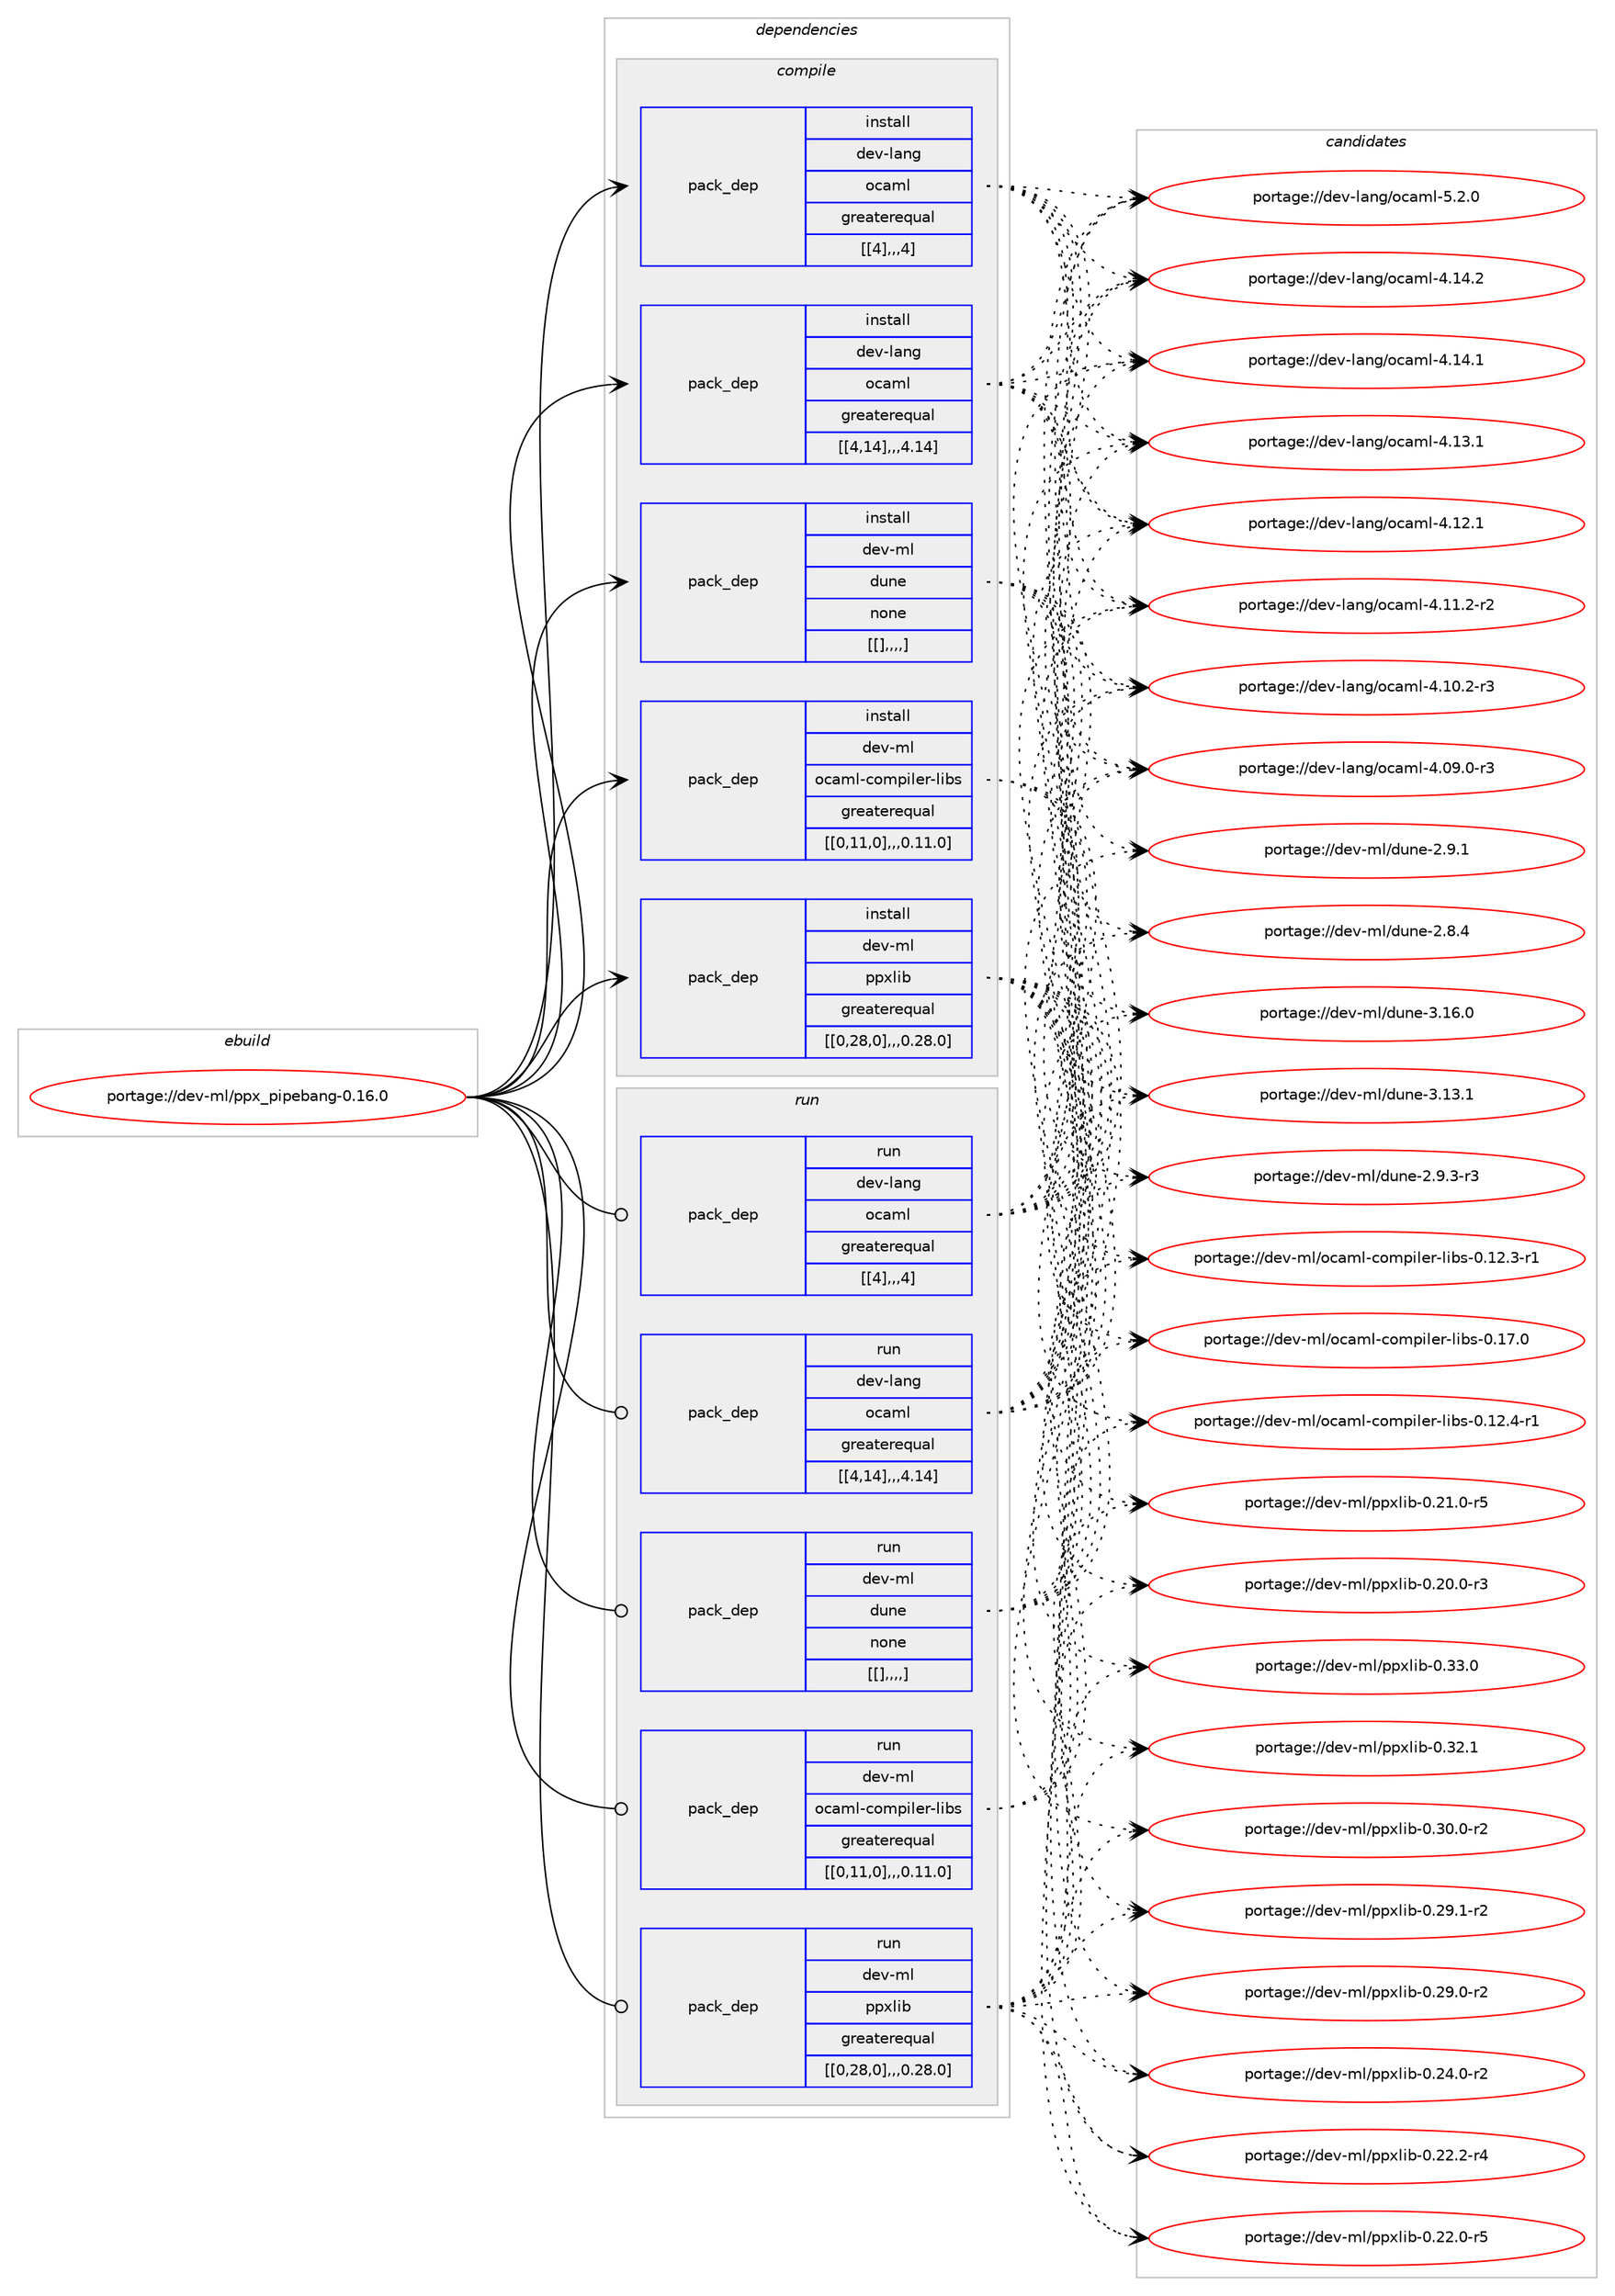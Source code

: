 digraph prolog {

# *************
# Graph options
# *************

newrank=true;
concentrate=true;
compound=true;
graph [rankdir=LR,fontname=Helvetica,fontsize=10,ranksep=1.5];#, ranksep=2.5, nodesep=0.2];
edge  [arrowhead=vee];
node  [fontname=Helvetica,fontsize=10];

# **********
# The ebuild
# **********

subgraph cluster_leftcol {
color=gray;
label=<<i>ebuild</i>>;
id [label="portage://dev-ml/ppx_pipebang-0.16.0", color=red, width=4, href="../dev-ml/ppx_pipebang-0.16.0.svg"];
}

# ****************
# The dependencies
# ****************

subgraph cluster_midcol {
color=gray;
label=<<i>dependencies</i>>;
subgraph cluster_compile {
fillcolor="#eeeeee";
style=filled;
label=<<i>compile</i>>;
subgraph pack94450 {
dependency127345 [label=<<TABLE BORDER="0" CELLBORDER="1" CELLSPACING="0" CELLPADDING="4" WIDTH="220"><TR><TD ROWSPAN="6" CELLPADDING="30">pack_dep</TD></TR><TR><TD WIDTH="110">install</TD></TR><TR><TD>dev-lang</TD></TR><TR><TD>ocaml</TD></TR><TR><TD>greaterequal</TD></TR><TR><TD>[[4],,,4]</TD></TR></TABLE>>, shape=none, color=blue];
}
id:e -> dependency127345:w [weight=20,style="solid",arrowhead="vee"];
subgraph pack94476 {
dependency127390 [label=<<TABLE BORDER="0" CELLBORDER="1" CELLSPACING="0" CELLPADDING="4" WIDTH="220"><TR><TD ROWSPAN="6" CELLPADDING="30">pack_dep</TD></TR><TR><TD WIDTH="110">install</TD></TR><TR><TD>dev-lang</TD></TR><TR><TD>ocaml</TD></TR><TR><TD>greaterequal</TD></TR><TR><TD>[[4,14],,,4.14]</TD></TR></TABLE>>, shape=none, color=blue];
}
id:e -> dependency127390:w [weight=20,style="solid",arrowhead="vee"];
subgraph pack94504 {
dependency127423 [label=<<TABLE BORDER="0" CELLBORDER="1" CELLSPACING="0" CELLPADDING="4" WIDTH="220"><TR><TD ROWSPAN="6" CELLPADDING="30">pack_dep</TD></TR><TR><TD WIDTH="110">install</TD></TR><TR><TD>dev-ml</TD></TR><TR><TD>dune</TD></TR><TR><TD>none</TD></TR><TR><TD>[[],,,,]</TD></TR></TABLE>>, shape=none, color=blue];
}
id:e -> dependency127423:w [weight=20,style="solid",arrowhead="vee"];
subgraph pack94651 {
dependency127612 [label=<<TABLE BORDER="0" CELLBORDER="1" CELLSPACING="0" CELLPADDING="4" WIDTH="220"><TR><TD ROWSPAN="6" CELLPADDING="30">pack_dep</TD></TR><TR><TD WIDTH="110">install</TD></TR><TR><TD>dev-ml</TD></TR><TR><TD>ocaml-compiler-libs</TD></TR><TR><TD>greaterequal</TD></TR><TR><TD>[[0,11,0],,,0.11.0]</TD></TR></TABLE>>, shape=none, color=blue];
}
id:e -> dependency127612:w [weight=20,style="solid",arrowhead="vee"];
subgraph pack94731 {
dependency127631 [label=<<TABLE BORDER="0" CELLBORDER="1" CELLSPACING="0" CELLPADDING="4" WIDTH="220"><TR><TD ROWSPAN="6" CELLPADDING="30">pack_dep</TD></TR><TR><TD WIDTH="110">install</TD></TR><TR><TD>dev-ml</TD></TR><TR><TD>ppxlib</TD></TR><TR><TD>greaterequal</TD></TR><TR><TD>[[0,28,0],,,0.28.0]</TD></TR></TABLE>>, shape=none, color=blue];
}
id:e -> dependency127631:w [weight=20,style="solid",arrowhead="vee"];
}
subgraph cluster_compileandrun {
fillcolor="#eeeeee";
style=filled;
label=<<i>compile and run</i>>;
}
subgraph cluster_run {
fillcolor="#eeeeee";
style=filled;
label=<<i>run</i>>;
subgraph pack94734 {
dependency127688 [label=<<TABLE BORDER="0" CELLBORDER="1" CELLSPACING="0" CELLPADDING="4" WIDTH="220"><TR><TD ROWSPAN="6" CELLPADDING="30">pack_dep</TD></TR><TR><TD WIDTH="110">run</TD></TR><TR><TD>dev-lang</TD></TR><TR><TD>ocaml</TD></TR><TR><TD>greaterequal</TD></TR><TR><TD>[[4],,,4]</TD></TR></TABLE>>, shape=none, color=blue];
}
id:e -> dependency127688:w [weight=20,style="solid",arrowhead="odot"];
subgraph pack94834 {
dependency127764 [label=<<TABLE BORDER="0" CELLBORDER="1" CELLSPACING="0" CELLPADDING="4" WIDTH="220"><TR><TD ROWSPAN="6" CELLPADDING="30">pack_dep</TD></TR><TR><TD WIDTH="110">run</TD></TR><TR><TD>dev-lang</TD></TR><TR><TD>ocaml</TD></TR><TR><TD>greaterequal</TD></TR><TR><TD>[[4,14],,,4.14]</TD></TR></TABLE>>, shape=none, color=blue];
}
id:e -> dependency127764:w [weight=20,style="solid",arrowhead="odot"];
subgraph pack94866 {
dependency127769 [label=<<TABLE BORDER="0" CELLBORDER="1" CELLSPACING="0" CELLPADDING="4" WIDTH="220"><TR><TD ROWSPAN="6" CELLPADDING="30">pack_dep</TD></TR><TR><TD WIDTH="110">run</TD></TR><TR><TD>dev-ml</TD></TR><TR><TD>dune</TD></TR><TR><TD>none</TD></TR><TR><TD>[[],,,,]</TD></TR></TABLE>>, shape=none, color=blue];
}
id:e -> dependency127769:w [weight=20,style="solid",arrowhead="odot"];
subgraph pack94869 {
dependency127774 [label=<<TABLE BORDER="0" CELLBORDER="1" CELLSPACING="0" CELLPADDING="4" WIDTH="220"><TR><TD ROWSPAN="6" CELLPADDING="30">pack_dep</TD></TR><TR><TD WIDTH="110">run</TD></TR><TR><TD>dev-ml</TD></TR><TR><TD>ocaml-compiler-libs</TD></TR><TR><TD>greaterequal</TD></TR><TR><TD>[[0,11,0],,,0.11.0]</TD></TR></TABLE>>, shape=none, color=blue];
}
id:e -> dependency127774:w [weight=20,style="solid",arrowhead="odot"];
subgraph pack94888 {
dependency127809 [label=<<TABLE BORDER="0" CELLBORDER="1" CELLSPACING="0" CELLPADDING="4" WIDTH="220"><TR><TD ROWSPAN="6" CELLPADDING="30">pack_dep</TD></TR><TR><TD WIDTH="110">run</TD></TR><TR><TD>dev-ml</TD></TR><TR><TD>ppxlib</TD></TR><TR><TD>greaterequal</TD></TR><TR><TD>[[0,28,0],,,0.28.0]</TD></TR></TABLE>>, shape=none, color=blue];
}
id:e -> dependency127809:w [weight=20,style="solid",arrowhead="odot"];
}
}

# **************
# The candidates
# **************

subgraph cluster_choices {
rank=same;
color=gray;
label=<<i>candidates</i>>;

subgraph choice94138 {
color=black;
nodesep=1;
choice1001011184510897110103471119997109108455346504648 [label="portage://dev-lang/ocaml-5.2.0", color=red, width=4,href="../dev-lang/ocaml-5.2.0.svg"];
choice100101118451089711010347111999710910845524649524650 [label="portage://dev-lang/ocaml-4.14.2", color=red, width=4,href="../dev-lang/ocaml-4.14.2.svg"];
choice100101118451089711010347111999710910845524649524649 [label="portage://dev-lang/ocaml-4.14.1", color=red, width=4,href="../dev-lang/ocaml-4.14.1.svg"];
choice100101118451089711010347111999710910845524649514649 [label="portage://dev-lang/ocaml-4.13.1", color=red, width=4,href="../dev-lang/ocaml-4.13.1.svg"];
choice100101118451089711010347111999710910845524649504649 [label="portage://dev-lang/ocaml-4.12.1", color=red, width=4,href="../dev-lang/ocaml-4.12.1.svg"];
choice1001011184510897110103471119997109108455246494946504511450 [label="portage://dev-lang/ocaml-4.11.2-r2", color=red, width=4,href="../dev-lang/ocaml-4.11.2-r2.svg"];
choice1001011184510897110103471119997109108455246494846504511451 [label="portage://dev-lang/ocaml-4.10.2-r3", color=red, width=4,href="../dev-lang/ocaml-4.10.2-r3.svg"];
choice1001011184510897110103471119997109108455246485746484511451 [label="portage://dev-lang/ocaml-4.09.0-r3", color=red, width=4,href="../dev-lang/ocaml-4.09.0-r3.svg"];
dependency127345:e -> choice1001011184510897110103471119997109108455346504648:w [style=dotted,weight="100"];
dependency127345:e -> choice100101118451089711010347111999710910845524649524650:w [style=dotted,weight="100"];
dependency127345:e -> choice100101118451089711010347111999710910845524649524649:w [style=dotted,weight="100"];
dependency127345:e -> choice100101118451089711010347111999710910845524649514649:w [style=dotted,weight="100"];
dependency127345:e -> choice100101118451089711010347111999710910845524649504649:w [style=dotted,weight="100"];
dependency127345:e -> choice1001011184510897110103471119997109108455246494946504511450:w [style=dotted,weight="100"];
dependency127345:e -> choice1001011184510897110103471119997109108455246494846504511451:w [style=dotted,weight="100"];
dependency127345:e -> choice1001011184510897110103471119997109108455246485746484511451:w [style=dotted,weight="100"];
}
subgraph choice94159 {
color=black;
nodesep=1;
choice1001011184510897110103471119997109108455346504648 [label="portage://dev-lang/ocaml-5.2.0", color=red, width=4,href="../dev-lang/ocaml-5.2.0.svg"];
choice100101118451089711010347111999710910845524649524650 [label="portage://dev-lang/ocaml-4.14.2", color=red, width=4,href="../dev-lang/ocaml-4.14.2.svg"];
choice100101118451089711010347111999710910845524649524649 [label="portage://dev-lang/ocaml-4.14.1", color=red, width=4,href="../dev-lang/ocaml-4.14.1.svg"];
choice100101118451089711010347111999710910845524649514649 [label="portage://dev-lang/ocaml-4.13.1", color=red, width=4,href="../dev-lang/ocaml-4.13.1.svg"];
choice100101118451089711010347111999710910845524649504649 [label="portage://dev-lang/ocaml-4.12.1", color=red, width=4,href="../dev-lang/ocaml-4.12.1.svg"];
choice1001011184510897110103471119997109108455246494946504511450 [label="portage://dev-lang/ocaml-4.11.2-r2", color=red, width=4,href="../dev-lang/ocaml-4.11.2-r2.svg"];
choice1001011184510897110103471119997109108455246494846504511451 [label="portage://dev-lang/ocaml-4.10.2-r3", color=red, width=4,href="../dev-lang/ocaml-4.10.2-r3.svg"];
choice1001011184510897110103471119997109108455246485746484511451 [label="portage://dev-lang/ocaml-4.09.0-r3", color=red, width=4,href="../dev-lang/ocaml-4.09.0-r3.svg"];
dependency127390:e -> choice1001011184510897110103471119997109108455346504648:w [style=dotted,weight="100"];
dependency127390:e -> choice100101118451089711010347111999710910845524649524650:w [style=dotted,weight="100"];
dependency127390:e -> choice100101118451089711010347111999710910845524649524649:w [style=dotted,weight="100"];
dependency127390:e -> choice100101118451089711010347111999710910845524649514649:w [style=dotted,weight="100"];
dependency127390:e -> choice100101118451089711010347111999710910845524649504649:w [style=dotted,weight="100"];
dependency127390:e -> choice1001011184510897110103471119997109108455246494946504511450:w [style=dotted,weight="100"];
dependency127390:e -> choice1001011184510897110103471119997109108455246494846504511451:w [style=dotted,weight="100"];
dependency127390:e -> choice1001011184510897110103471119997109108455246485746484511451:w [style=dotted,weight="100"];
}
subgraph choice94172 {
color=black;
nodesep=1;
choice100101118451091084710011711010145514649544648 [label="portage://dev-ml/dune-3.16.0", color=red, width=4,href="../dev-ml/dune-3.16.0.svg"];
choice100101118451091084710011711010145514649514649 [label="portage://dev-ml/dune-3.13.1", color=red, width=4,href="../dev-ml/dune-3.13.1.svg"];
choice10010111845109108471001171101014550465746514511451 [label="portage://dev-ml/dune-2.9.3-r3", color=red, width=4,href="../dev-ml/dune-2.9.3-r3.svg"];
choice1001011184510910847100117110101455046574649 [label="portage://dev-ml/dune-2.9.1", color=red, width=4,href="../dev-ml/dune-2.9.1.svg"];
choice1001011184510910847100117110101455046564652 [label="portage://dev-ml/dune-2.8.4", color=red, width=4,href="../dev-ml/dune-2.8.4.svg"];
dependency127423:e -> choice100101118451091084710011711010145514649544648:w [style=dotted,weight="100"];
dependency127423:e -> choice100101118451091084710011711010145514649514649:w [style=dotted,weight="100"];
dependency127423:e -> choice10010111845109108471001171101014550465746514511451:w [style=dotted,weight="100"];
dependency127423:e -> choice1001011184510910847100117110101455046574649:w [style=dotted,weight="100"];
dependency127423:e -> choice1001011184510910847100117110101455046564652:w [style=dotted,weight="100"];
}
subgraph choice94199 {
color=black;
nodesep=1;
choice100101118451091084711199971091084599111109112105108101114451081059811545484649554648 [label="portage://dev-ml/ocaml-compiler-libs-0.17.0", color=red, width=4,href="../dev-ml/ocaml-compiler-libs-0.17.0.svg"];
choice1001011184510910847111999710910845991111091121051081011144510810598115454846495046524511449 [label="portage://dev-ml/ocaml-compiler-libs-0.12.4-r1", color=red, width=4,href="../dev-ml/ocaml-compiler-libs-0.12.4-r1.svg"];
choice1001011184510910847111999710910845991111091121051081011144510810598115454846495046514511449 [label="portage://dev-ml/ocaml-compiler-libs-0.12.3-r1", color=red, width=4,href="../dev-ml/ocaml-compiler-libs-0.12.3-r1.svg"];
dependency127612:e -> choice100101118451091084711199971091084599111109112105108101114451081059811545484649554648:w [style=dotted,weight="100"];
dependency127612:e -> choice1001011184510910847111999710910845991111091121051081011144510810598115454846495046524511449:w [style=dotted,weight="100"];
dependency127612:e -> choice1001011184510910847111999710910845991111091121051081011144510810598115454846495046514511449:w [style=dotted,weight="100"];
}
subgraph choice94266 {
color=black;
nodesep=1;
choice10010111845109108471121121201081059845484651514648 [label="portage://dev-ml/ppxlib-0.33.0", color=red, width=4,href="../dev-ml/ppxlib-0.33.0.svg"];
choice10010111845109108471121121201081059845484651504649 [label="portage://dev-ml/ppxlib-0.32.1", color=red, width=4,href="../dev-ml/ppxlib-0.32.1.svg"];
choice100101118451091084711211212010810598454846514846484511450 [label="portage://dev-ml/ppxlib-0.30.0-r2", color=red, width=4,href="../dev-ml/ppxlib-0.30.0-r2.svg"];
choice100101118451091084711211212010810598454846505746494511450 [label="portage://dev-ml/ppxlib-0.29.1-r2", color=red, width=4,href="../dev-ml/ppxlib-0.29.1-r2.svg"];
choice100101118451091084711211212010810598454846505746484511450 [label="portage://dev-ml/ppxlib-0.29.0-r2", color=red, width=4,href="../dev-ml/ppxlib-0.29.0-r2.svg"];
choice100101118451091084711211212010810598454846505246484511450 [label="portage://dev-ml/ppxlib-0.24.0-r2", color=red, width=4,href="../dev-ml/ppxlib-0.24.0-r2.svg"];
choice100101118451091084711211212010810598454846505046504511452 [label="portage://dev-ml/ppxlib-0.22.2-r4", color=red, width=4,href="../dev-ml/ppxlib-0.22.2-r4.svg"];
choice100101118451091084711211212010810598454846505046484511453 [label="portage://dev-ml/ppxlib-0.22.0-r5", color=red, width=4,href="../dev-ml/ppxlib-0.22.0-r5.svg"];
choice100101118451091084711211212010810598454846504946484511453 [label="portage://dev-ml/ppxlib-0.21.0-r5", color=red, width=4,href="../dev-ml/ppxlib-0.21.0-r5.svg"];
choice100101118451091084711211212010810598454846504846484511451 [label="portage://dev-ml/ppxlib-0.20.0-r3", color=red, width=4,href="../dev-ml/ppxlib-0.20.0-r3.svg"];
dependency127631:e -> choice10010111845109108471121121201081059845484651514648:w [style=dotted,weight="100"];
dependency127631:e -> choice10010111845109108471121121201081059845484651504649:w [style=dotted,weight="100"];
dependency127631:e -> choice100101118451091084711211212010810598454846514846484511450:w [style=dotted,weight="100"];
dependency127631:e -> choice100101118451091084711211212010810598454846505746494511450:w [style=dotted,weight="100"];
dependency127631:e -> choice100101118451091084711211212010810598454846505746484511450:w [style=dotted,weight="100"];
dependency127631:e -> choice100101118451091084711211212010810598454846505246484511450:w [style=dotted,weight="100"];
dependency127631:e -> choice100101118451091084711211212010810598454846505046504511452:w [style=dotted,weight="100"];
dependency127631:e -> choice100101118451091084711211212010810598454846505046484511453:w [style=dotted,weight="100"];
dependency127631:e -> choice100101118451091084711211212010810598454846504946484511453:w [style=dotted,weight="100"];
dependency127631:e -> choice100101118451091084711211212010810598454846504846484511451:w [style=dotted,weight="100"];
}
subgraph choice94275 {
color=black;
nodesep=1;
choice1001011184510897110103471119997109108455346504648 [label="portage://dev-lang/ocaml-5.2.0", color=red, width=4,href="../dev-lang/ocaml-5.2.0.svg"];
choice100101118451089711010347111999710910845524649524650 [label="portage://dev-lang/ocaml-4.14.2", color=red, width=4,href="../dev-lang/ocaml-4.14.2.svg"];
choice100101118451089711010347111999710910845524649524649 [label="portage://dev-lang/ocaml-4.14.1", color=red, width=4,href="../dev-lang/ocaml-4.14.1.svg"];
choice100101118451089711010347111999710910845524649514649 [label="portage://dev-lang/ocaml-4.13.1", color=red, width=4,href="../dev-lang/ocaml-4.13.1.svg"];
choice100101118451089711010347111999710910845524649504649 [label="portage://dev-lang/ocaml-4.12.1", color=red, width=4,href="../dev-lang/ocaml-4.12.1.svg"];
choice1001011184510897110103471119997109108455246494946504511450 [label="portage://dev-lang/ocaml-4.11.2-r2", color=red, width=4,href="../dev-lang/ocaml-4.11.2-r2.svg"];
choice1001011184510897110103471119997109108455246494846504511451 [label="portage://dev-lang/ocaml-4.10.2-r3", color=red, width=4,href="../dev-lang/ocaml-4.10.2-r3.svg"];
choice1001011184510897110103471119997109108455246485746484511451 [label="portage://dev-lang/ocaml-4.09.0-r3", color=red, width=4,href="../dev-lang/ocaml-4.09.0-r3.svg"];
dependency127688:e -> choice1001011184510897110103471119997109108455346504648:w [style=dotted,weight="100"];
dependency127688:e -> choice100101118451089711010347111999710910845524649524650:w [style=dotted,weight="100"];
dependency127688:e -> choice100101118451089711010347111999710910845524649524649:w [style=dotted,weight="100"];
dependency127688:e -> choice100101118451089711010347111999710910845524649514649:w [style=dotted,weight="100"];
dependency127688:e -> choice100101118451089711010347111999710910845524649504649:w [style=dotted,weight="100"];
dependency127688:e -> choice1001011184510897110103471119997109108455246494946504511450:w [style=dotted,weight="100"];
dependency127688:e -> choice1001011184510897110103471119997109108455246494846504511451:w [style=dotted,weight="100"];
dependency127688:e -> choice1001011184510897110103471119997109108455246485746484511451:w [style=dotted,weight="100"];
}
subgraph choice94414 {
color=black;
nodesep=1;
choice1001011184510897110103471119997109108455346504648 [label="portage://dev-lang/ocaml-5.2.0", color=red, width=4,href="../dev-lang/ocaml-5.2.0.svg"];
choice100101118451089711010347111999710910845524649524650 [label="portage://dev-lang/ocaml-4.14.2", color=red, width=4,href="../dev-lang/ocaml-4.14.2.svg"];
choice100101118451089711010347111999710910845524649524649 [label="portage://dev-lang/ocaml-4.14.1", color=red, width=4,href="../dev-lang/ocaml-4.14.1.svg"];
choice100101118451089711010347111999710910845524649514649 [label="portage://dev-lang/ocaml-4.13.1", color=red, width=4,href="../dev-lang/ocaml-4.13.1.svg"];
choice100101118451089711010347111999710910845524649504649 [label="portage://dev-lang/ocaml-4.12.1", color=red, width=4,href="../dev-lang/ocaml-4.12.1.svg"];
choice1001011184510897110103471119997109108455246494946504511450 [label="portage://dev-lang/ocaml-4.11.2-r2", color=red, width=4,href="../dev-lang/ocaml-4.11.2-r2.svg"];
choice1001011184510897110103471119997109108455246494846504511451 [label="portage://dev-lang/ocaml-4.10.2-r3", color=red, width=4,href="../dev-lang/ocaml-4.10.2-r3.svg"];
choice1001011184510897110103471119997109108455246485746484511451 [label="portage://dev-lang/ocaml-4.09.0-r3", color=red, width=4,href="../dev-lang/ocaml-4.09.0-r3.svg"];
dependency127764:e -> choice1001011184510897110103471119997109108455346504648:w [style=dotted,weight="100"];
dependency127764:e -> choice100101118451089711010347111999710910845524649524650:w [style=dotted,weight="100"];
dependency127764:e -> choice100101118451089711010347111999710910845524649524649:w [style=dotted,weight="100"];
dependency127764:e -> choice100101118451089711010347111999710910845524649514649:w [style=dotted,weight="100"];
dependency127764:e -> choice100101118451089711010347111999710910845524649504649:w [style=dotted,weight="100"];
dependency127764:e -> choice1001011184510897110103471119997109108455246494946504511450:w [style=dotted,weight="100"];
dependency127764:e -> choice1001011184510897110103471119997109108455246494846504511451:w [style=dotted,weight="100"];
dependency127764:e -> choice1001011184510897110103471119997109108455246485746484511451:w [style=dotted,weight="100"];
}
subgraph choice94425 {
color=black;
nodesep=1;
choice100101118451091084710011711010145514649544648 [label="portage://dev-ml/dune-3.16.0", color=red, width=4,href="../dev-ml/dune-3.16.0.svg"];
choice100101118451091084710011711010145514649514649 [label="portage://dev-ml/dune-3.13.1", color=red, width=4,href="../dev-ml/dune-3.13.1.svg"];
choice10010111845109108471001171101014550465746514511451 [label="portage://dev-ml/dune-2.9.3-r3", color=red, width=4,href="../dev-ml/dune-2.9.3-r3.svg"];
choice1001011184510910847100117110101455046574649 [label="portage://dev-ml/dune-2.9.1", color=red, width=4,href="../dev-ml/dune-2.9.1.svg"];
choice1001011184510910847100117110101455046564652 [label="portage://dev-ml/dune-2.8.4", color=red, width=4,href="../dev-ml/dune-2.8.4.svg"];
dependency127769:e -> choice100101118451091084710011711010145514649544648:w [style=dotted,weight="100"];
dependency127769:e -> choice100101118451091084710011711010145514649514649:w [style=dotted,weight="100"];
dependency127769:e -> choice10010111845109108471001171101014550465746514511451:w [style=dotted,weight="100"];
dependency127769:e -> choice1001011184510910847100117110101455046574649:w [style=dotted,weight="100"];
dependency127769:e -> choice1001011184510910847100117110101455046564652:w [style=dotted,weight="100"];
}
subgraph choice94436 {
color=black;
nodesep=1;
choice100101118451091084711199971091084599111109112105108101114451081059811545484649554648 [label="portage://dev-ml/ocaml-compiler-libs-0.17.0", color=red, width=4,href="../dev-ml/ocaml-compiler-libs-0.17.0.svg"];
choice1001011184510910847111999710910845991111091121051081011144510810598115454846495046524511449 [label="portage://dev-ml/ocaml-compiler-libs-0.12.4-r1", color=red, width=4,href="../dev-ml/ocaml-compiler-libs-0.12.4-r1.svg"];
choice1001011184510910847111999710910845991111091121051081011144510810598115454846495046514511449 [label="portage://dev-ml/ocaml-compiler-libs-0.12.3-r1", color=red, width=4,href="../dev-ml/ocaml-compiler-libs-0.12.3-r1.svg"];
dependency127774:e -> choice100101118451091084711199971091084599111109112105108101114451081059811545484649554648:w [style=dotted,weight="100"];
dependency127774:e -> choice1001011184510910847111999710910845991111091121051081011144510810598115454846495046524511449:w [style=dotted,weight="100"];
dependency127774:e -> choice1001011184510910847111999710910845991111091121051081011144510810598115454846495046514511449:w [style=dotted,weight="100"];
}
subgraph choice94445 {
color=black;
nodesep=1;
choice10010111845109108471121121201081059845484651514648 [label="portage://dev-ml/ppxlib-0.33.0", color=red, width=4,href="../dev-ml/ppxlib-0.33.0.svg"];
choice10010111845109108471121121201081059845484651504649 [label="portage://dev-ml/ppxlib-0.32.1", color=red, width=4,href="../dev-ml/ppxlib-0.32.1.svg"];
choice100101118451091084711211212010810598454846514846484511450 [label="portage://dev-ml/ppxlib-0.30.0-r2", color=red, width=4,href="../dev-ml/ppxlib-0.30.0-r2.svg"];
choice100101118451091084711211212010810598454846505746494511450 [label="portage://dev-ml/ppxlib-0.29.1-r2", color=red, width=4,href="../dev-ml/ppxlib-0.29.1-r2.svg"];
choice100101118451091084711211212010810598454846505746484511450 [label="portage://dev-ml/ppxlib-0.29.0-r2", color=red, width=4,href="../dev-ml/ppxlib-0.29.0-r2.svg"];
choice100101118451091084711211212010810598454846505246484511450 [label="portage://dev-ml/ppxlib-0.24.0-r2", color=red, width=4,href="../dev-ml/ppxlib-0.24.0-r2.svg"];
choice100101118451091084711211212010810598454846505046504511452 [label="portage://dev-ml/ppxlib-0.22.2-r4", color=red, width=4,href="../dev-ml/ppxlib-0.22.2-r4.svg"];
choice100101118451091084711211212010810598454846505046484511453 [label="portage://dev-ml/ppxlib-0.22.0-r5", color=red, width=4,href="../dev-ml/ppxlib-0.22.0-r5.svg"];
choice100101118451091084711211212010810598454846504946484511453 [label="portage://dev-ml/ppxlib-0.21.0-r5", color=red, width=4,href="../dev-ml/ppxlib-0.21.0-r5.svg"];
choice100101118451091084711211212010810598454846504846484511451 [label="portage://dev-ml/ppxlib-0.20.0-r3", color=red, width=4,href="../dev-ml/ppxlib-0.20.0-r3.svg"];
dependency127809:e -> choice10010111845109108471121121201081059845484651514648:w [style=dotted,weight="100"];
dependency127809:e -> choice10010111845109108471121121201081059845484651504649:w [style=dotted,weight="100"];
dependency127809:e -> choice100101118451091084711211212010810598454846514846484511450:w [style=dotted,weight="100"];
dependency127809:e -> choice100101118451091084711211212010810598454846505746494511450:w [style=dotted,weight="100"];
dependency127809:e -> choice100101118451091084711211212010810598454846505746484511450:w [style=dotted,weight="100"];
dependency127809:e -> choice100101118451091084711211212010810598454846505246484511450:w [style=dotted,weight="100"];
dependency127809:e -> choice100101118451091084711211212010810598454846505046504511452:w [style=dotted,weight="100"];
dependency127809:e -> choice100101118451091084711211212010810598454846505046484511453:w [style=dotted,weight="100"];
dependency127809:e -> choice100101118451091084711211212010810598454846504946484511453:w [style=dotted,weight="100"];
dependency127809:e -> choice100101118451091084711211212010810598454846504846484511451:w [style=dotted,weight="100"];
}
}

}
